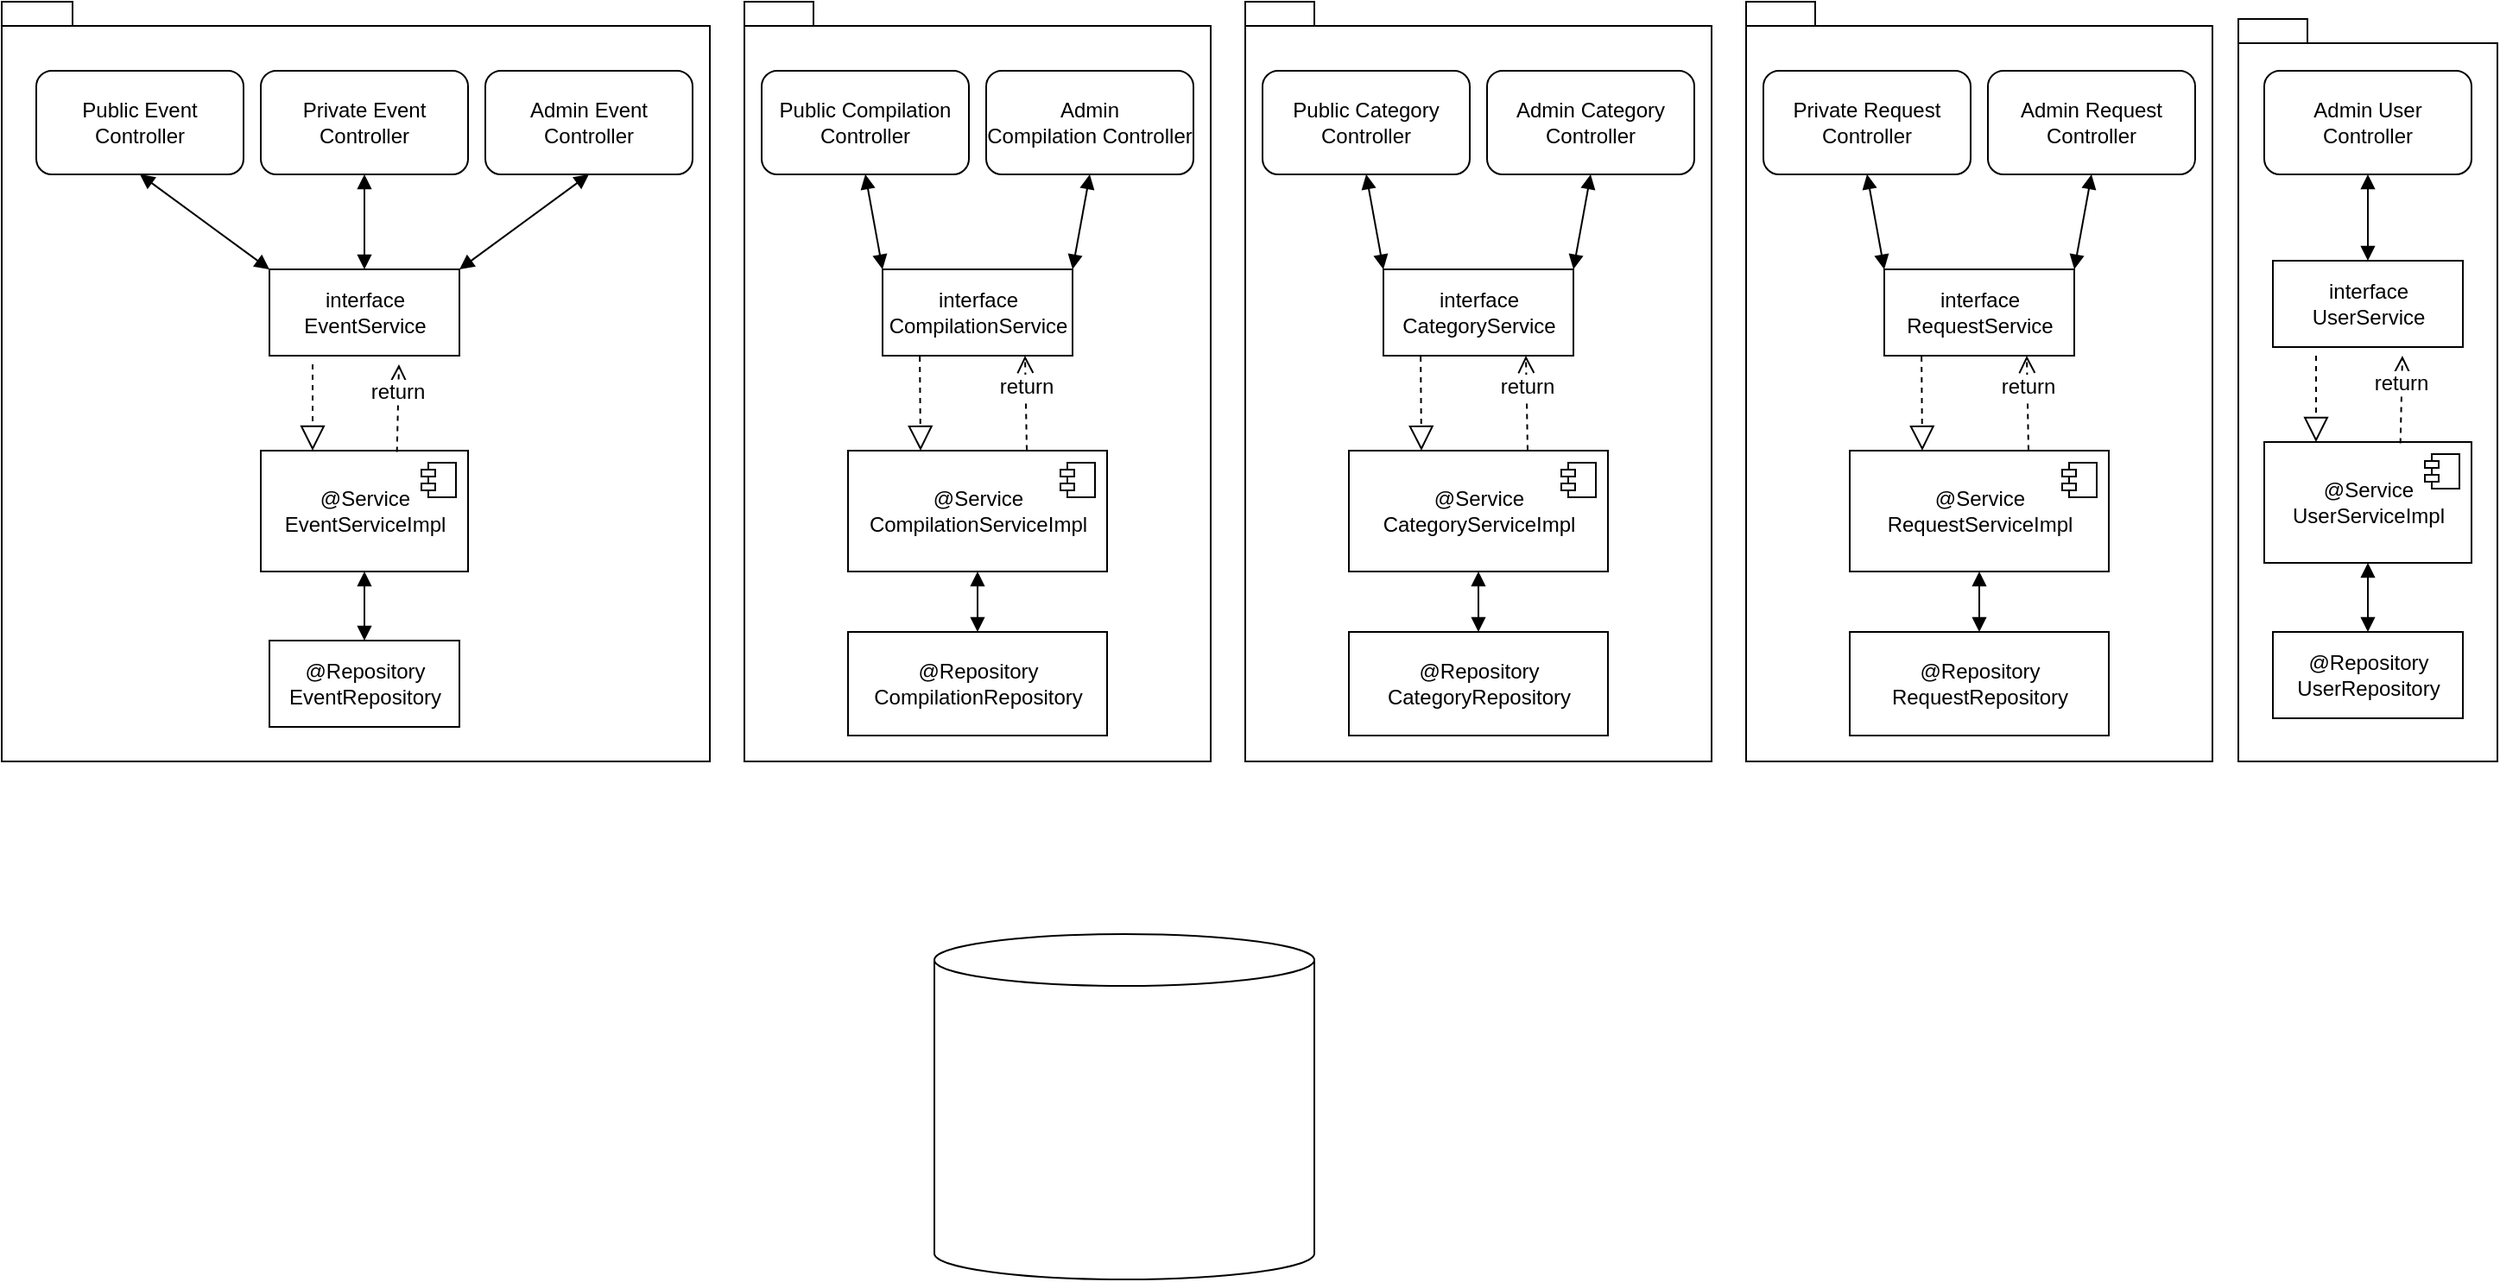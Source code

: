 <mxfile version="20.4.0" type="github">
  <diagram name="Page-1" id="5f0bae14-7c28-e335-631c-24af17079c00">
    <mxGraphModel dx="2547" dy="795" grid="1" gridSize="10" guides="1" tooltips="1" connect="1" arrows="1" fold="1" page="1" pageScale="1" pageWidth="1100" pageHeight="850" background="none" math="0" shadow="0">
      <root>
        <mxCell id="0" />
        <mxCell id="1" parent="0" />
        <mxCell id="z_dfq3fB56m8ApO_WFzZ-20" value="" style="shape=folder;fontStyle=1;spacingTop=10;tabWidth=40;tabHeight=14;tabPosition=left;html=1;" vertex="1" parent="1">
          <mxGeometry x="-10" y="10" width="410" height="440" as="geometry" />
        </mxCell>
        <mxCell id="z_dfq3fB56m8ApO_WFzZ-19" value="&lt;h2&gt;&lt;br&gt;&lt;/h2&gt;" style="shape=folder;fontStyle=1;spacingTop=10;tabWidth=40;tabHeight=14;tabPosition=left;html=1;" vertex="1" parent="1">
          <mxGeometry x="1285" y="20" width="150" height="430" as="geometry" />
        </mxCell>
        <mxCell id="z_dfq3fB56m8ApO_WFzZ-17" value="&lt;h2&gt;&lt;br&gt;&lt;/h2&gt;" style="shape=folder;fontStyle=1;spacingTop=10;tabWidth=40;tabHeight=14;tabPosition=left;html=1;" vertex="1" parent="1">
          <mxGeometry x="1000" y="10" width="270" height="440" as="geometry" />
        </mxCell>
        <mxCell id="z_dfq3fB56m8ApO_WFzZ-16" value="&lt;h2&gt;&lt;br&gt;&lt;/h2&gt;" style="shape=folder;fontStyle=1;spacingTop=10;tabWidth=40;tabHeight=14;tabPosition=left;html=1;" vertex="1" parent="1">
          <mxGeometry x="710" y="10" width="270" height="440" as="geometry" />
        </mxCell>
        <mxCell id="z_dfq3fB56m8ApO_WFzZ-13" value="&lt;h2&gt;&lt;br&gt;&lt;/h2&gt;" style="shape=folder;fontStyle=1;spacingTop=10;tabWidth=40;tabHeight=14;tabPosition=left;html=1;" vertex="1" parent="1">
          <mxGeometry x="420" y="10" width="270" height="440" as="geometry" />
        </mxCell>
        <mxCell id="z_dfq3fB56m8ApO_WFzZ-1" value="Public Category Controller" style="rounded=1;whiteSpace=wrap;html=1;" vertex="1" parent="1">
          <mxGeometry x="720" y="50" width="120" height="60" as="geometry" />
        </mxCell>
        <mxCell id="z_dfq3fB56m8ApO_WFzZ-2" value="Public Event Controller" style="rounded=1;whiteSpace=wrap;html=1;" vertex="1" parent="1">
          <mxGeometry x="10" y="50" width="120" height="60" as="geometry" />
        </mxCell>
        <mxCell id="z_dfq3fB56m8ApO_WFzZ-4" value="Admin User Controller" style="rounded=1;whiteSpace=wrap;html=1;" vertex="1" parent="1">
          <mxGeometry x="1300" y="50" width="120" height="60" as="geometry" />
        </mxCell>
        <mxCell id="z_dfq3fB56m8ApO_WFzZ-5" value="Admin Category Controller" style="rounded=1;whiteSpace=wrap;html=1;" vertex="1" parent="1">
          <mxGeometry x="850" y="50" width="120" height="60" as="geometry" />
        </mxCell>
        <mxCell id="z_dfq3fB56m8ApO_WFzZ-6" value="Public Compilation Controller" style="rounded=1;whiteSpace=wrap;html=1;" vertex="1" parent="1">
          <mxGeometry x="430" y="50" width="120" height="60" as="geometry" />
        </mxCell>
        <mxCell id="z_dfq3fB56m8ApO_WFzZ-7" value="Admin Event Controller" style="rounded=1;whiteSpace=wrap;html=1;" vertex="1" parent="1">
          <mxGeometry x="270" y="50" width="120" height="60" as="geometry" />
        </mxCell>
        <mxCell id="z_dfq3fB56m8ApO_WFzZ-8" value="Admin Compilation&amp;nbsp;Controller" style="rounded=1;whiteSpace=wrap;html=1;" vertex="1" parent="1">
          <mxGeometry x="560" y="50" width="120" height="60" as="geometry" />
        </mxCell>
        <mxCell id="z_dfq3fB56m8ApO_WFzZ-9" value="Private Request Controller" style="rounded=1;whiteSpace=wrap;html=1;" vertex="1" parent="1">
          <mxGeometry x="1010" y="50" width="120" height="60" as="geometry" />
        </mxCell>
        <mxCell id="z_dfq3fB56m8ApO_WFzZ-10" value="Private Event Controller" style="rounded=1;whiteSpace=wrap;html=1;" vertex="1" parent="1">
          <mxGeometry x="140" y="50" width="120" height="60" as="geometry" />
        </mxCell>
        <mxCell id="z_dfq3fB56m8ApO_WFzZ-18" value="Admin Request Controller" style="rounded=1;whiteSpace=wrap;html=1;" vertex="1" parent="1">
          <mxGeometry x="1140" y="50" width="120" height="60" as="geometry" />
        </mxCell>
        <mxCell id="z_dfq3fB56m8ApO_WFzZ-27" value="@Service&lt;span style=&quot;&quot;&gt;&lt;br&gt;EventServiceImpl&lt;br&gt;&lt;/span&gt;" style="html=1;dropTarget=0;strokeColor=default;fontFamily=Helvetica;fontSize=12;fontColor=default;fillColor=default;" vertex="1" parent="1">
          <mxGeometry x="140" y="270" width="120" height="70" as="geometry" />
        </mxCell>
        <mxCell id="z_dfq3fB56m8ApO_WFzZ-28" value="" style="shape=module;jettyWidth=8;jettyHeight=4;strokeColor=default;fontFamily=Helvetica;fontSize=12;fontColor=default;fillColor=default;html=1;" vertex="1" parent="z_dfq3fB56m8ApO_WFzZ-27">
          <mxGeometry x="1" width="20" height="20" relative="1" as="geometry">
            <mxPoint x="-27" y="7" as="offset" />
          </mxGeometry>
        </mxCell>
        <mxCell id="z_dfq3fB56m8ApO_WFzZ-29" value="interface&lt;br&gt;EventService" style="html=1;strokeColor=default;fontFamily=Helvetica;fontSize=12;fontColor=default;fillColor=default;" vertex="1" parent="1">
          <mxGeometry x="145" y="165" width="110" height="50" as="geometry" />
        </mxCell>
        <mxCell id="z_dfq3fB56m8ApO_WFzZ-30" value="" style="shape=cylinder3;whiteSpace=wrap;html=1;boundedLbl=1;backgroundOutline=1;size=15;strokeColor=default;fontFamily=Helvetica;fontSize=12;fontColor=default;fillColor=default;" vertex="1" parent="1">
          <mxGeometry x="530" y="550" width="220" height="200" as="geometry" />
        </mxCell>
        <mxCell id="z_dfq3fB56m8ApO_WFzZ-31" value="@Repository&lt;br&gt;EventRepository" style="html=1;strokeColor=default;fontFamily=Helvetica;fontSize=12;fontColor=default;fillColor=default;" vertex="1" parent="1">
          <mxGeometry x="145" y="380" width="110" height="50" as="geometry" />
        </mxCell>
        <mxCell id="z_dfq3fB56m8ApO_WFzZ-38" value="" style="endArrow=block;dashed=1;endFill=0;endSize=12;html=1;rounded=0;fontFamily=Helvetica;fontSize=12;fontColor=default;entryX=0.25;entryY=0;entryDx=0;entryDy=0;" edge="1" parent="1" target="z_dfq3fB56m8ApO_WFzZ-27">
          <mxGeometry width="160" relative="1" as="geometry">
            <mxPoint x="170" y="220" as="sourcePoint" />
            <mxPoint x="350" y="210" as="targetPoint" />
          </mxGeometry>
        </mxCell>
        <mxCell id="z_dfq3fB56m8ApO_WFzZ-39" value="" style="endArrow=block;startArrow=block;endFill=1;startFill=1;html=1;rounded=0;fontFamily=Helvetica;fontSize=12;fontColor=default;exitX=0.5;exitY=1;exitDx=0;exitDy=0;" edge="1" parent="1" source="z_dfq3fB56m8ApO_WFzZ-10" target="z_dfq3fB56m8ApO_WFzZ-29">
          <mxGeometry width="160" relative="1" as="geometry">
            <mxPoint x="190" y="110" as="sourcePoint" />
            <mxPoint x="350" y="110" as="targetPoint" />
          </mxGeometry>
        </mxCell>
        <mxCell id="z_dfq3fB56m8ApO_WFzZ-40" value="" style="endArrow=block;startArrow=block;endFill=1;startFill=1;html=1;rounded=0;fontFamily=Helvetica;fontSize=12;fontColor=default;exitX=0.5;exitY=1;exitDx=0;exitDy=0;entryX=1;entryY=0;entryDx=0;entryDy=0;" edge="1" parent="1" source="z_dfq3fB56m8ApO_WFzZ-7" target="z_dfq3fB56m8ApO_WFzZ-29">
          <mxGeometry width="160" relative="1" as="geometry">
            <mxPoint x="210" y="120" as="sourcePoint" />
            <mxPoint x="210" y="175" as="targetPoint" />
          </mxGeometry>
        </mxCell>
        <mxCell id="z_dfq3fB56m8ApO_WFzZ-44" value="" style="endArrow=block;startArrow=block;endFill=1;startFill=1;html=1;rounded=0;fontFamily=Helvetica;fontSize=12;fontColor=default;exitX=0.5;exitY=1;exitDx=0;exitDy=0;entryX=0;entryY=0;entryDx=0;entryDy=0;" edge="1" parent="1" source="z_dfq3fB56m8ApO_WFzZ-2" target="z_dfq3fB56m8ApO_WFzZ-29">
          <mxGeometry width="160" relative="1" as="geometry">
            <mxPoint x="210" y="120" as="sourcePoint" />
            <mxPoint x="210" y="175" as="targetPoint" />
          </mxGeometry>
        </mxCell>
        <mxCell id="z_dfq3fB56m8ApO_WFzZ-45" value="return" style="html=1;verticalAlign=bottom;endArrow=open;dashed=1;endSize=8;rounded=0;fontFamily=Helvetica;fontSize=12;fontColor=default;exitX=0.657;exitY=0.011;exitDx=0;exitDy=0;exitPerimeter=0;" edge="1" parent="1" source="z_dfq3fB56m8ApO_WFzZ-27">
          <mxGeometry relative="1" as="geometry">
            <mxPoint x="370" y="240" as="sourcePoint" />
            <mxPoint x="220" y="220" as="targetPoint" />
          </mxGeometry>
        </mxCell>
        <mxCell id="z_dfq3fB56m8ApO_WFzZ-46" value="@Service&lt;span style=&quot;&quot;&gt;&lt;br&gt;&lt;/span&gt;&lt;span style=&quot;&quot;&gt;Compilation&lt;/span&gt;&lt;span style=&quot;&quot;&gt;ServiceImpl&lt;br&gt;&lt;/span&gt;" style="html=1;dropTarget=0;strokeColor=default;fontFamily=Helvetica;fontSize=12;fontColor=default;fillColor=default;" vertex="1" parent="1">
          <mxGeometry x="480" y="270" width="150" height="70" as="geometry" />
        </mxCell>
        <mxCell id="z_dfq3fB56m8ApO_WFzZ-47" value="" style="shape=module;jettyWidth=8;jettyHeight=4;strokeColor=default;fontFamily=Helvetica;fontSize=12;fontColor=default;fillColor=default;html=1;" vertex="1" parent="z_dfq3fB56m8ApO_WFzZ-46">
          <mxGeometry x="1" width="20" height="20" relative="1" as="geometry">
            <mxPoint x="-27" y="7" as="offset" />
          </mxGeometry>
        </mxCell>
        <mxCell id="z_dfq3fB56m8ApO_WFzZ-48" value="interface&lt;br&gt;&lt;span style=&quot;&quot;&gt;Compilation&lt;/span&gt;Service" style="html=1;strokeColor=default;fontFamily=Helvetica;fontSize=12;fontColor=default;fillColor=default;" vertex="1" parent="1">
          <mxGeometry x="500" y="165" width="110" height="50" as="geometry" />
        </mxCell>
        <mxCell id="z_dfq3fB56m8ApO_WFzZ-49" value="@Repository&lt;br&gt;&lt;span style=&quot;&quot;&gt;Compilation&lt;/span&gt;Repository" style="html=1;strokeColor=default;fontFamily=Helvetica;fontSize=12;fontColor=default;fillColor=default;" vertex="1" parent="1">
          <mxGeometry x="480" y="375" width="150" height="60" as="geometry" />
        </mxCell>
        <mxCell id="z_dfq3fB56m8ApO_WFzZ-50" value="" style="endArrow=block;dashed=1;endFill=0;endSize=12;html=1;rounded=0;fontFamily=Helvetica;fontSize=12;fontColor=default;exitX=0.196;exitY=1.01;exitDx=0;exitDy=0;exitPerimeter=0;" edge="1" parent="1" source="z_dfq3fB56m8ApO_WFzZ-48">
          <mxGeometry width="160" relative="1" as="geometry">
            <mxPoint x="525" y="220" as="sourcePoint" />
            <mxPoint x="522" y="270" as="targetPoint" />
          </mxGeometry>
        </mxCell>
        <mxCell id="z_dfq3fB56m8ApO_WFzZ-51" value="" style="endArrow=block;startArrow=block;endFill=1;startFill=1;html=1;rounded=0;fontFamily=Helvetica;fontSize=12;fontColor=default;exitX=0.5;exitY=1;exitDx=0;exitDy=0;entryX=1;entryY=0;entryDx=0;entryDy=0;" edge="1" parent="1" target="z_dfq3fB56m8ApO_WFzZ-48" source="z_dfq3fB56m8ApO_WFzZ-8">
          <mxGeometry width="160" relative="1" as="geometry">
            <mxPoint x="560" y="110.0" as="sourcePoint" />
            <mxPoint x="710" y="110" as="targetPoint" />
          </mxGeometry>
        </mxCell>
        <mxCell id="z_dfq3fB56m8ApO_WFzZ-52" value="" style="endArrow=block;startArrow=block;endFill=1;startFill=1;html=1;rounded=0;fontFamily=Helvetica;fontSize=12;fontColor=default;exitX=0.5;exitY=1;exitDx=0;exitDy=0;entryX=0;entryY=0;entryDx=0;entryDy=0;" edge="1" parent="1" target="z_dfq3fB56m8ApO_WFzZ-48" source="z_dfq3fB56m8ApO_WFzZ-6">
          <mxGeometry width="160" relative="1" as="geometry">
            <mxPoint x="430" y="110.0" as="sourcePoint" />
            <mxPoint x="570" y="175" as="targetPoint" />
          </mxGeometry>
        </mxCell>
        <mxCell id="z_dfq3fB56m8ApO_WFzZ-53" value="return" style="html=1;verticalAlign=bottom;endArrow=open;dashed=1;endSize=8;rounded=0;fontFamily=Helvetica;fontSize=12;fontColor=default;exitX=0.69;exitY=-0.003;exitDx=0;exitDy=0;exitPerimeter=0;entryX=0.75;entryY=1;entryDx=0;entryDy=0;" edge="1" parent="1" source="z_dfq3fB56m8ApO_WFzZ-46" target="z_dfq3fB56m8ApO_WFzZ-48">
          <mxGeometry relative="1" as="geometry">
            <mxPoint x="725" y="240" as="sourcePoint" />
            <mxPoint x="575" y="220" as="targetPoint" />
          </mxGeometry>
        </mxCell>
        <mxCell id="z_dfq3fB56m8ApO_WFzZ-54" value="" style="endArrow=block;startArrow=block;endFill=1;startFill=1;html=1;rounded=0;fontFamily=Helvetica;fontSize=12;fontColor=default;entryX=0.5;entryY=1;entryDx=0;entryDy=0;exitX=0.5;exitY=0;exitDx=0;exitDy=0;" edge="1" parent="1" source="z_dfq3fB56m8ApO_WFzZ-49" target="z_dfq3fB56m8ApO_WFzZ-46">
          <mxGeometry width="160" relative="1" as="geometry">
            <mxPoint x="455" y="360" as="sourcePoint" />
            <mxPoint x="615" y="360" as="targetPoint" />
          </mxGeometry>
        </mxCell>
        <mxCell id="z_dfq3fB56m8ApO_WFzZ-55" value="" style="endArrow=block;startArrow=block;endFill=1;startFill=1;html=1;rounded=0;fontFamily=Helvetica;fontSize=12;fontColor=default;exitX=0.5;exitY=1;exitDx=0;exitDy=0;" edge="1" parent="1" source="z_dfq3fB56m8ApO_WFzZ-27" target="z_dfq3fB56m8ApO_WFzZ-31">
          <mxGeometry width="160" relative="1" as="geometry">
            <mxPoint x="565" y="390" as="sourcePoint" />
            <mxPoint x="565" y="350" as="targetPoint" />
          </mxGeometry>
        </mxCell>
        <mxCell id="z_dfq3fB56m8ApO_WFzZ-56" value="@Service&lt;span style=&quot;&quot;&gt;&lt;br&gt;&lt;/span&gt;&lt;span style=&quot;&quot;&gt;Category&lt;/span&gt;&lt;span style=&quot;&quot;&gt;ServiceImpl&lt;br&gt;&lt;/span&gt;" style="html=1;dropTarget=0;strokeColor=default;fontFamily=Helvetica;fontSize=12;fontColor=default;fillColor=default;" vertex="1" parent="1">
          <mxGeometry x="770" y="270" width="150" height="70" as="geometry" />
        </mxCell>
        <mxCell id="z_dfq3fB56m8ApO_WFzZ-57" value="" style="shape=module;jettyWidth=8;jettyHeight=4;strokeColor=default;fontFamily=Helvetica;fontSize=12;fontColor=default;fillColor=default;html=1;" vertex="1" parent="z_dfq3fB56m8ApO_WFzZ-56">
          <mxGeometry x="1" width="20" height="20" relative="1" as="geometry">
            <mxPoint x="-27" y="7" as="offset" />
          </mxGeometry>
        </mxCell>
        <mxCell id="z_dfq3fB56m8ApO_WFzZ-58" value="interface&lt;br&gt;&lt;span style=&quot;&quot;&gt;Category&lt;/span&gt;Service" style="html=1;strokeColor=default;fontFamily=Helvetica;fontSize=12;fontColor=default;fillColor=default;" vertex="1" parent="1">
          <mxGeometry x="790" y="165" width="110" height="50" as="geometry" />
        </mxCell>
        <mxCell id="z_dfq3fB56m8ApO_WFzZ-59" value="@Repository&lt;br&gt;&lt;span style=&quot;&quot;&gt;Category&lt;/span&gt;Repository" style="html=1;strokeColor=default;fontFamily=Helvetica;fontSize=12;fontColor=default;fillColor=default;" vertex="1" parent="1">
          <mxGeometry x="770" y="375" width="150" height="60" as="geometry" />
        </mxCell>
        <mxCell id="z_dfq3fB56m8ApO_WFzZ-60" value="" style="endArrow=block;dashed=1;endFill=0;endSize=12;html=1;rounded=0;fontFamily=Helvetica;fontSize=12;fontColor=default;exitX=0.196;exitY=1.01;exitDx=0;exitDy=0;exitPerimeter=0;" edge="1" parent="1" source="z_dfq3fB56m8ApO_WFzZ-58">
          <mxGeometry width="160" relative="1" as="geometry">
            <mxPoint x="815" y="220" as="sourcePoint" />
            <mxPoint x="812" y="270" as="targetPoint" />
          </mxGeometry>
        </mxCell>
        <mxCell id="z_dfq3fB56m8ApO_WFzZ-61" value="" style="endArrow=block;startArrow=block;endFill=1;startFill=1;html=1;rounded=0;fontFamily=Helvetica;fontSize=12;fontColor=default;exitX=0.5;exitY=1;exitDx=0;exitDy=0;entryX=1;entryY=0;entryDx=0;entryDy=0;" edge="1" parent="1" target="z_dfq3fB56m8ApO_WFzZ-58">
          <mxGeometry width="160" relative="1" as="geometry">
            <mxPoint x="910" y="110" as="sourcePoint" />
            <mxPoint x="1000" y="110" as="targetPoint" />
          </mxGeometry>
        </mxCell>
        <mxCell id="z_dfq3fB56m8ApO_WFzZ-62" value="" style="endArrow=block;startArrow=block;endFill=1;startFill=1;html=1;rounded=0;fontFamily=Helvetica;fontSize=12;fontColor=default;exitX=0.5;exitY=1;exitDx=0;exitDy=0;entryX=0;entryY=0;entryDx=0;entryDy=0;" edge="1" parent="1" target="z_dfq3fB56m8ApO_WFzZ-58">
          <mxGeometry width="160" relative="1" as="geometry">
            <mxPoint x="780" y="110" as="sourcePoint" />
            <mxPoint x="860" y="175" as="targetPoint" />
          </mxGeometry>
        </mxCell>
        <mxCell id="z_dfq3fB56m8ApO_WFzZ-63" value="return" style="html=1;verticalAlign=bottom;endArrow=open;dashed=1;endSize=8;rounded=0;fontFamily=Helvetica;fontSize=12;fontColor=default;exitX=0.69;exitY=-0.003;exitDx=0;exitDy=0;exitPerimeter=0;entryX=0.75;entryY=1;entryDx=0;entryDy=0;" edge="1" parent="1" source="z_dfq3fB56m8ApO_WFzZ-56" target="z_dfq3fB56m8ApO_WFzZ-58">
          <mxGeometry relative="1" as="geometry">
            <mxPoint x="1015" y="240" as="sourcePoint" />
            <mxPoint x="865" y="220" as="targetPoint" />
          </mxGeometry>
        </mxCell>
        <mxCell id="z_dfq3fB56m8ApO_WFzZ-64" value="" style="endArrow=block;startArrow=block;endFill=1;startFill=1;html=1;rounded=0;fontFamily=Helvetica;fontSize=12;fontColor=default;entryX=0.5;entryY=1;entryDx=0;entryDy=0;exitX=0.5;exitY=0;exitDx=0;exitDy=0;" edge="1" parent="1" source="z_dfq3fB56m8ApO_WFzZ-59" target="z_dfq3fB56m8ApO_WFzZ-56">
          <mxGeometry width="160" relative="1" as="geometry">
            <mxPoint x="745" y="360" as="sourcePoint" />
            <mxPoint x="905" y="360" as="targetPoint" />
          </mxGeometry>
        </mxCell>
        <mxCell id="z_dfq3fB56m8ApO_WFzZ-65" value="@Service&lt;span style=&quot;&quot;&gt;&lt;br&gt;&lt;/span&gt;&lt;span style=&quot;&quot;&gt;Request&lt;/span&gt;&lt;span style=&quot;&quot;&gt;ServiceImpl&lt;br&gt;&lt;/span&gt;" style="html=1;dropTarget=0;strokeColor=default;fontFamily=Helvetica;fontSize=12;fontColor=default;fillColor=default;" vertex="1" parent="1">
          <mxGeometry x="1060" y="270" width="150" height="70" as="geometry" />
        </mxCell>
        <mxCell id="z_dfq3fB56m8ApO_WFzZ-66" value="" style="shape=module;jettyWidth=8;jettyHeight=4;strokeColor=default;fontFamily=Helvetica;fontSize=12;fontColor=default;fillColor=default;html=1;" vertex="1" parent="z_dfq3fB56m8ApO_WFzZ-65">
          <mxGeometry x="1" width="20" height="20" relative="1" as="geometry">
            <mxPoint x="-27" y="7" as="offset" />
          </mxGeometry>
        </mxCell>
        <mxCell id="z_dfq3fB56m8ApO_WFzZ-67" value="interface&lt;br&gt;&lt;span style=&quot;&quot;&gt;Request&lt;/span&gt;Service" style="html=1;strokeColor=default;fontFamily=Helvetica;fontSize=12;fontColor=default;fillColor=default;" vertex="1" parent="1">
          <mxGeometry x="1080" y="165" width="110" height="50" as="geometry" />
        </mxCell>
        <mxCell id="z_dfq3fB56m8ApO_WFzZ-68" value="@Repository&lt;br&gt;&lt;span style=&quot;&quot;&gt;Request&lt;/span&gt;Repository" style="html=1;strokeColor=default;fontFamily=Helvetica;fontSize=12;fontColor=default;fillColor=default;" vertex="1" parent="1">
          <mxGeometry x="1060" y="375" width="150" height="60" as="geometry" />
        </mxCell>
        <mxCell id="z_dfq3fB56m8ApO_WFzZ-69" value="" style="endArrow=block;dashed=1;endFill=0;endSize=12;html=1;rounded=0;fontFamily=Helvetica;fontSize=12;fontColor=default;exitX=0.196;exitY=1.01;exitDx=0;exitDy=0;exitPerimeter=0;" edge="1" parent="1" source="z_dfq3fB56m8ApO_WFzZ-67">
          <mxGeometry width="160" relative="1" as="geometry">
            <mxPoint x="1105" y="220" as="sourcePoint" />
            <mxPoint x="1102.0" y="270" as="targetPoint" />
          </mxGeometry>
        </mxCell>
        <mxCell id="z_dfq3fB56m8ApO_WFzZ-70" value="" style="endArrow=block;startArrow=block;endFill=1;startFill=1;html=1;rounded=0;fontFamily=Helvetica;fontSize=12;fontColor=default;exitX=0.5;exitY=1;exitDx=0;exitDy=0;entryX=1;entryY=0;entryDx=0;entryDy=0;" edge="1" parent="1" target="z_dfq3fB56m8ApO_WFzZ-67">
          <mxGeometry width="160" relative="1" as="geometry">
            <mxPoint x="1200" y="110" as="sourcePoint" />
            <mxPoint x="1290" y="110" as="targetPoint" />
          </mxGeometry>
        </mxCell>
        <mxCell id="z_dfq3fB56m8ApO_WFzZ-71" value="" style="endArrow=block;startArrow=block;endFill=1;startFill=1;html=1;rounded=0;fontFamily=Helvetica;fontSize=12;fontColor=default;exitX=0.5;exitY=1;exitDx=0;exitDy=0;entryX=0;entryY=0;entryDx=0;entryDy=0;" edge="1" parent="1" target="z_dfq3fB56m8ApO_WFzZ-67">
          <mxGeometry width="160" relative="1" as="geometry">
            <mxPoint x="1070" y="110" as="sourcePoint" />
            <mxPoint x="1150" y="175" as="targetPoint" />
          </mxGeometry>
        </mxCell>
        <mxCell id="z_dfq3fB56m8ApO_WFzZ-72" value="return" style="html=1;verticalAlign=bottom;endArrow=open;dashed=1;endSize=8;rounded=0;fontFamily=Helvetica;fontSize=12;fontColor=default;exitX=0.69;exitY=-0.003;exitDx=0;exitDy=0;exitPerimeter=0;entryX=0.75;entryY=1;entryDx=0;entryDy=0;" edge="1" parent="1" source="z_dfq3fB56m8ApO_WFzZ-65" target="z_dfq3fB56m8ApO_WFzZ-67">
          <mxGeometry relative="1" as="geometry">
            <mxPoint x="1305" y="240" as="sourcePoint" />
            <mxPoint x="1155" y="220" as="targetPoint" />
          </mxGeometry>
        </mxCell>
        <mxCell id="z_dfq3fB56m8ApO_WFzZ-73" value="" style="endArrow=block;startArrow=block;endFill=1;startFill=1;html=1;rounded=0;fontFamily=Helvetica;fontSize=12;fontColor=default;entryX=0.5;entryY=1;entryDx=0;entryDy=0;exitX=0.5;exitY=0;exitDx=0;exitDy=0;" edge="1" parent="1" source="z_dfq3fB56m8ApO_WFzZ-68" target="z_dfq3fB56m8ApO_WFzZ-65">
          <mxGeometry width="160" relative="1" as="geometry">
            <mxPoint x="1035" y="360" as="sourcePoint" />
            <mxPoint x="1195" y="360" as="targetPoint" />
          </mxGeometry>
        </mxCell>
        <mxCell id="z_dfq3fB56m8ApO_WFzZ-74" value="@Service&lt;span style=&quot;&quot;&gt;&lt;br&gt;UserServiceImpl&lt;br&gt;&lt;/span&gt;" style="html=1;dropTarget=0;strokeColor=default;fontFamily=Helvetica;fontSize=12;fontColor=default;fillColor=default;" vertex="1" parent="1">
          <mxGeometry x="1300" y="265" width="120" height="70" as="geometry" />
        </mxCell>
        <mxCell id="z_dfq3fB56m8ApO_WFzZ-75" value="" style="shape=module;jettyWidth=8;jettyHeight=4;strokeColor=default;fontFamily=Helvetica;fontSize=12;fontColor=default;fillColor=default;html=1;" vertex="1" parent="z_dfq3fB56m8ApO_WFzZ-74">
          <mxGeometry x="1" width="20" height="20" relative="1" as="geometry">
            <mxPoint x="-27" y="7" as="offset" />
          </mxGeometry>
        </mxCell>
        <mxCell id="z_dfq3fB56m8ApO_WFzZ-76" value="interface&lt;br&gt;UserService" style="html=1;strokeColor=default;fontFamily=Helvetica;fontSize=12;fontColor=default;fillColor=default;" vertex="1" parent="1">
          <mxGeometry x="1305" y="160" width="110" height="50" as="geometry" />
        </mxCell>
        <mxCell id="z_dfq3fB56m8ApO_WFzZ-77" value="@Repository&lt;br&gt;UserRepository" style="html=1;strokeColor=default;fontFamily=Helvetica;fontSize=12;fontColor=default;fillColor=default;" vertex="1" parent="1">
          <mxGeometry x="1305" y="375" width="110" height="50" as="geometry" />
        </mxCell>
        <mxCell id="z_dfq3fB56m8ApO_WFzZ-78" value="" style="endArrow=block;dashed=1;endFill=0;endSize=12;html=1;rounded=0;fontFamily=Helvetica;fontSize=12;fontColor=default;entryX=0.25;entryY=0;entryDx=0;entryDy=0;" edge="1" parent="1" target="z_dfq3fB56m8ApO_WFzZ-74">
          <mxGeometry width="160" relative="1" as="geometry">
            <mxPoint x="1330" y="215" as="sourcePoint" />
            <mxPoint x="1510" y="205" as="targetPoint" />
          </mxGeometry>
        </mxCell>
        <mxCell id="z_dfq3fB56m8ApO_WFzZ-79" value="" style="endArrow=block;startArrow=block;endFill=1;startFill=1;html=1;rounded=0;fontFamily=Helvetica;fontSize=12;fontColor=default;" edge="1" parent="1" target="z_dfq3fB56m8ApO_WFzZ-76">
          <mxGeometry width="160" relative="1" as="geometry">
            <mxPoint x="1360" y="110" as="sourcePoint" />
            <mxPoint x="1510" y="105" as="targetPoint" />
          </mxGeometry>
        </mxCell>
        <mxCell id="z_dfq3fB56m8ApO_WFzZ-80" value="return" style="html=1;verticalAlign=bottom;endArrow=open;dashed=1;endSize=8;rounded=0;fontFamily=Helvetica;fontSize=12;fontColor=default;exitX=0.657;exitY=0.011;exitDx=0;exitDy=0;exitPerimeter=0;" edge="1" parent="1" source="z_dfq3fB56m8ApO_WFzZ-74">
          <mxGeometry relative="1" as="geometry">
            <mxPoint x="1530" y="235" as="sourcePoint" />
            <mxPoint x="1380" y="215" as="targetPoint" />
          </mxGeometry>
        </mxCell>
        <mxCell id="z_dfq3fB56m8ApO_WFzZ-81" value="" style="endArrow=block;startArrow=block;endFill=1;startFill=1;html=1;rounded=0;fontFamily=Helvetica;fontSize=12;fontColor=default;exitX=0.5;exitY=1;exitDx=0;exitDy=0;" edge="1" parent="1" source="z_dfq3fB56m8ApO_WFzZ-74" target="z_dfq3fB56m8ApO_WFzZ-77">
          <mxGeometry width="160" relative="1" as="geometry">
            <mxPoint x="1725" y="385" as="sourcePoint" />
            <mxPoint x="1725" y="345" as="targetPoint" />
          </mxGeometry>
        </mxCell>
      </root>
    </mxGraphModel>
  </diagram>
</mxfile>
